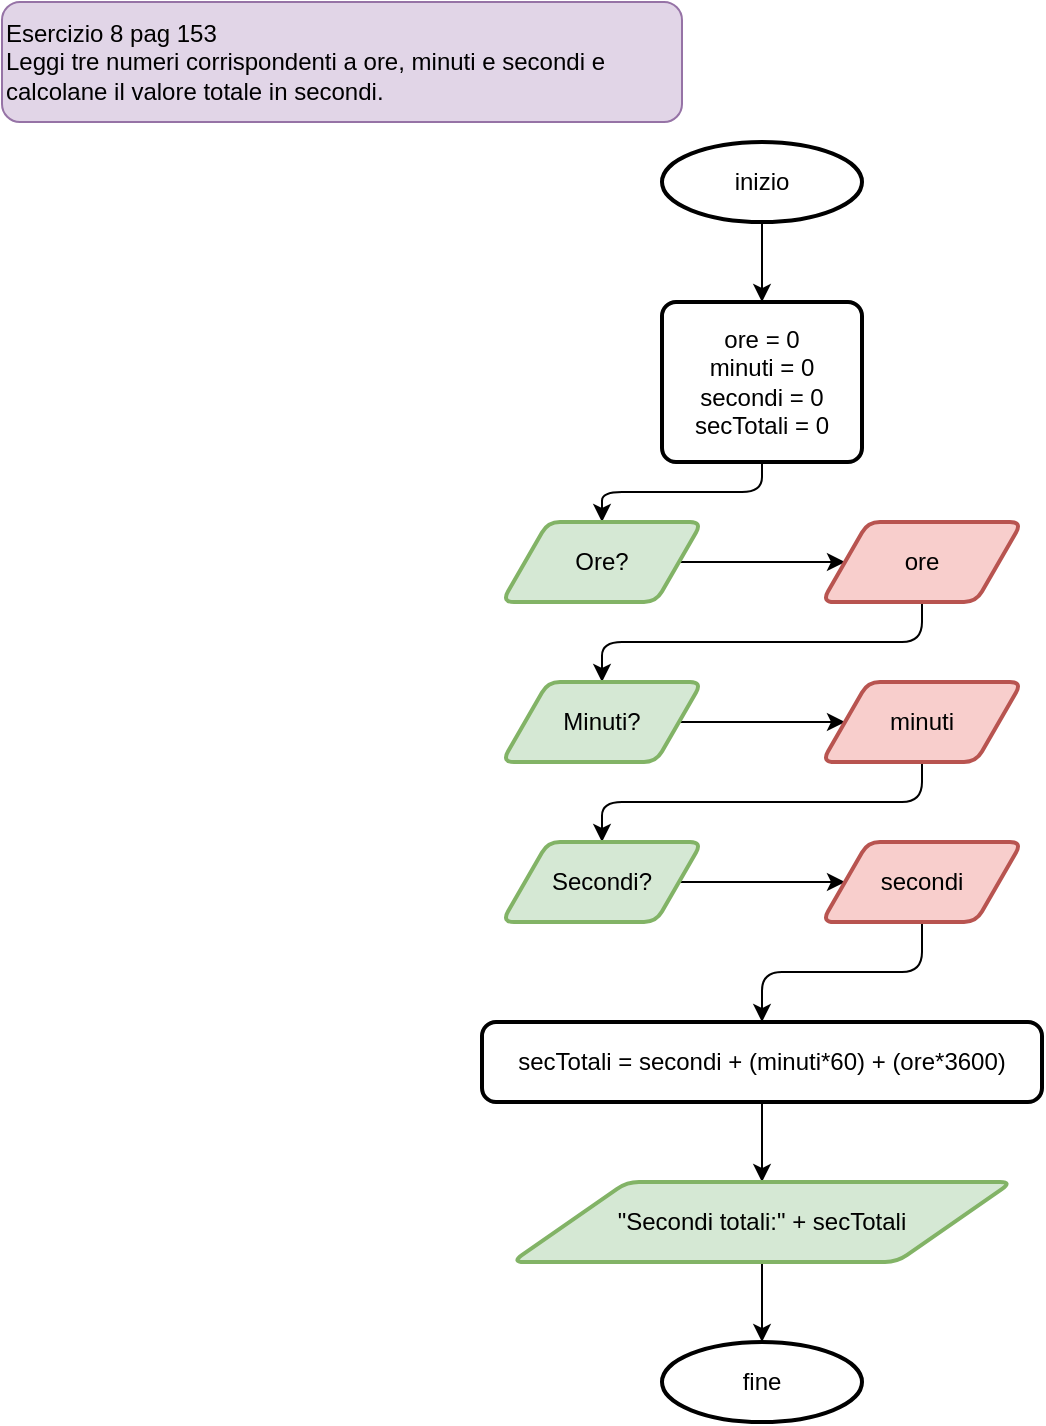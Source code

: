 <mxfile>
    <diagram id="GVc7tTazlB6P_X9OS47f" name="Page-1">
        <mxGraphModel dx="654" dy="1505" grid="1" gridSize="10" guides="1" tooltips="1" connect="1" arrows="1" fold="1" page="1" pageScale="1" pageWidth="827" pageHeight="1169" math="0" shadow="0">
            <root>
                <mxCell id="0"/>
                <mxCell id="1" parent="0"/>
                <mxCell id="2" value="Esercizio 8 pag 153&lt;br&gt;&lt;span style=&quot;left: 209.936px ; top: 757.309px ; font-family: sans-serif ; transform: scalex(0.855)&quot;&gt;&lt;font style=&quot;font-size: 12px&quot;&gt;Leggi tre numeri corrispondenti a ore, minuti e secondi e calcolane il valore totale in secondi.&lt;/font&gt;&lt;/span&gt;" style="rounded=1;whiteSpace=wrap;html=1;fillColor=#e1d5e7;strokeColor=#9673a6;fontColor=#000000;align=left;" vertex="1" parent="1">
                    <mxGeometry x="20" y="-1150" width="340" height="60" as="geometry"/>
                </mxCell>
                <mxCell id="5" style="edgeStyle=none;html=1;entryX=0.5;entryY=0;entryDx=0;entryDy=0;fontSize=12;fontColor=#000000;" edge="1" parent="1" source="3" target="4">
                    <mxGeometry relative="1" as="geometry"/>
                </mxCell>
                <mxCell id="3" value="inizio" style="strokeWidth=2;html=1;shape=mxgraph.flowchart.start_1;whiteSpace=wrap;fontSize=12;fontColor=#000000;" vertex="1" parent="1">
                    <mxGeometry x="350" y="-1080" width="100" height="40" as="geometry"/>
                </mxCell>
                <mxCell id="16" style="edgeStyle=orthogonalEdgeStyle;html=1;exitX=0.5;exitY=1;exitDx=0;exitDy=0;entryX=0.5;entryY=0;entryDx=0;entryDy=0;fontSize=12;fontColor=#000000;" edge="1" parent="1" source="4" target="6">
                    <mxGeometry relative="1" as="geometry"/>
                </mxCell>
                <mxCell id="4" value="ore = 0&lt;br&gt;minuti = 0&lt;br&gt;secondi = 0&lt;br&gt;secTotali = 0" style="rounded=1;whiteSpace=wrap;html=1;absoluteArcSize=1;arcSize=14;strokeWidth=2;fontSize=12;fontColor=#000000;" vertex="1" parent="1">
                    <mxGeometry x="350" y="-1000" width="100" height="80" as="geometry"/>
                </mxCell>
                <mxCell id="8" style="edgeStyle=none;html=1;entryX=0;entryY=0.5;entryDx=0;entryDy=0;fontSize=12;fontColor=#000000;" edge="1" parent="1" source="6" target="7">
                    <mxGeometry relative="1" as="geometry"/>
                </mxCell>
                <mxCell id="6" value="Ore?" style="shape=parallelogram;html=1;strokeWidth=2;perimeter=parallelogramPerimeter;whiteSpace=wrap;rounded=1;arcSize=12;size=0.23;fontSize=12;fillColor=#d5e8d4;strokeColor=#82b366;" vertex="1" parent="1">
                    <mxGeometry x="270" y="-890" width="100" height="40" as="geometry"/>
                </mxCell>
                <mxCell id="17" style="edgeStyle=orthogonalEdgeStyle;html=1;exitX=0.5;exitY=1;exitDx=0;exitDy=0;entryX=0.5;entryY=0;entryDx=0;entryDy=0;fontSize=12;fontColor=#000000;" edge="1" parent="1" source="7" target="10">
                    <mxGeometry relative="1" as="geometry"/>
                </mxCell>
                <mxCell id="7" value="ore" style="shape=parallelogram;html=1;strokeWidth=2;perimeter=parallelogramPerimeter;whiteSpace=wrap;rounded=1;arcSize=12;size=0.23;fontSize=12;fillColor=#f8cecc;strokeColor=#b85450;" vertex="1" parent="1">
                    <mxGeometry x="430" y="-890" width="100" height="40" as="geometry"/>
                </mxCell>
                <mxCell id="9" style="edgeStyle=none;html=1;entryX=0;entryY=0.5;entryDx=0;entryDy=0;fontSize=12;fontColor=#000000;" edge="1" parent="1" source="10" target="11">
                    <mxGeometry relative="1" as="geometry"/>
                </mxCell>
                <mxCell id="10" value="Minuti?" style="shape=parallelogram;html=1;strokeWidth=2;perimeter=parallelogramPerimeter;whiteSpace=wrap;rounded=1;arcSize=12;size=0.23;fontSize=12;fillColor=#d5e8d4;strokeColor=#82b366;" vertex="1" parent="1">
                    <mxGeometry x="270" y="-810" width="100" height="40" as="geometry"/>
                </mxCell>
                <mxCell id="18" style="edgeStyle=orthogonalEdgeStyle;html=1;exitX=0.5;exitY=1;exitDx=0;exitDy=0;entryX=0.5;entryY=0;entryDx=0;entryDy=0;fontSize=12;fontColor=#000000;" edge="1" parent="1" source="11" target="13">
                    <mxGeometry relative="1" as="geometry"/>
                </mxCell>
                <mxCell id="11" value="minuti" style="shape=parallelogram;html=1;strokeWidth=2;perimeter=parallelogramPerimeter;whiteSpace=wrap;rounded=1;arcSize=12;size=0.23;fontSize=12;fillColor=#f8cecc;strokeColor=#b85450;" vertex="1" parent="1">
                    <mxGeometry x="430" y="-810" width="100" height="40" as="geometry"/>
                </mxCell>
                <mxCell id="12" style="edgeStyle=none;html=1;entryX=0;entryY=0.5;entryDx=0;entryDy=0;fontSize=12;fontColor=#000000;" edge="1" parent="1" source="13" target="14">
                    <mxGeometry relative="1" as="geometry"/>
                </mxCell>
                <mxCell id="13" value="Secondi?" style="shape=parallelogram;html=1;strokeWidth=2;perimeter=parallelogramPerimeter;whiteSpace=wrap;rounded=1;arcSize=12;size=0.23;fontSize=12;fillColor=#d5e8d4;strokeColor=#82b366;" vertex="1" parent="1">
                    <mxGeometry x="270" y="-730" width="100" height="40" as="geometry"/>
                </mxCell>
                <mxCell id="20" style="edgeStyle=orthogonalEdgeStyle;html=1;exitX=0.5;exitY=1;exitDx=0;exitDy=0;entryX=0.5;entryY=0;entryDx=0;entryDy=0;fontSize=12;fontColor=#000000;" edge="1" parent="1" source="14" target="19">
                    <mxGeometry relative="1" as="geometry"/>
                </mxCell>
                <mxCell id="14" value="secondi" style="shape=parallelogram;html=1;strokeWidth=2;perimeter=parallelogramPerimeter;whiteSpace=wrap;rounded=1;arcSize=12;size=0.23;fontSize=12;fillColor=#f8cecc;strokeColor=#b85450;" vertex="1" parent="1">
                    <mxGeometry x="430" y="-730" width="100" height="40" as="geometry"/>
                </mxCell>
                <mxCell id="22" style="edgeStyle=orthogonalEdgeStyle;html=1;exitX=0.5;exitY=1;exitDx=0;exitDy=0;entryX=0.5;entryY=0;entryDx=0;entryDy=0;fontSize=12;fontColor=#000000;" edge="1" parent="1" source="19" target="21">
                    <mxGeometry relative="1" as="geometry"/>
                </mxCell>
                <mxCell id="19" value="secTotali = secondi + (minuti*60) + (ore*3600)" style="rounded=1;whiteSpace=wrap;html=1;absoluteArcSize=1;arcSize=14;strokeWidth=2;fontSize=12;fontColor=#000000;" vertex="1" parent="1">
                    <mxGeometry x="260" y="-640" width="280" height="40" as="geometry"/>
                </mxCell>
                <mxCell id="24" style="edgeStyle=orthogonalEdgeStyle;html=1;exitX=0.5;exitY=1;exitDx=0;exitDy=0;entryX=0.5;entryY=0;entryDx=0;entryDy=0;entryPerimeter=0;fontSize=12;fontColor=#000000;" edge="1" parent="1" source="21" target="23">
                    <mxGeometry relative="1" as="geometry"/>
                </mxCell>
                <mxCell id="21" value="&quot;Secondi totali:&quot; + secTotali" style="shape=parallelogram;html=1;strokeWidth=2;perimeter=parallelogramPerimeter;whiteSpace=wrap;rounded=1;arcSize=12;size=0.23;fontSize=12;fillColor=#d5e8d4;strokeColor=#82b366;" vertex="1" parent="1">
                    <mxGeometry x="275" y="-560" width="250" height="40" as="geometry"/>
                </mxCell>
                <mxCell id="23" value="fine" style="strokeWidth=2;html=1;shape=mxgraph.flowchart.start_1;whiteSpace=wrap;fontSize=12;fontColor=#000000;" vertex="1" parent="1">
                    <mxGeometry x="350" y="-480" width="100" height="40" as="geometry"/>
                </mxCell>
            </root>
        </mxGraphModel>
    </diagram>
</mxfile>